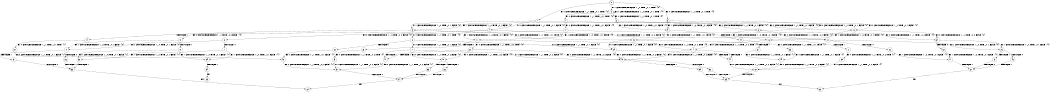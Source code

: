 digraph BCG {
size = "7, 10.5";
center = TRUE;
node [shape = circle];
0 [peripheries = 2];
0 -> 1 [label = "EX !0 !ATOMIC_EXCH_BRANCH (1, +1, TRUE, +0, 1, TRUE) !{0}"];
0 -> 2 [label = "EX !1 !ATOMIC_EXCH_BRANCH (1, +0, TRUE, +0, 1, TRUE) !{0}"];
0 -> 3 [label = "EX !0 !ATOMIC_EXCH_BRANCH (1, +1, TRUE, +0, 1, TRUE) !{0}"];
1 -> 4 [label = "EX !0 !ATOMIC_EXCH_BRANCH (1, +1, TRUE, +0, 1, FALSE) !{0}"];
1 -> 5 [label = "EX !1 !ATOMIC_EXCH_BRANCH (1, +0, TRUE, +0, 1, FALSE) !{0}"];
1 -> 6 [label = "EX !0 !ATOMIC_EXCH_BRANCH (1, +1, TRUE, +0, 1, FALSE) !{0}"];
2 -> 2 [label = "EX !1 !ATOMIC_EXCH_BRANCH (1, +0, TRUE, +0, 1, TRUE) !{0}"];
2 -> 7 [label = "EX !0 !ATOMIC_EXCH_BRANCH (1, +1, TRUE, +0, 1, TRUE) !{0}"];
2 -> 8 [label = "EX !0 !ATOMIC_EXCH_BRANCH (1, +1, TRUE, +0, 1, TRUE) !{0}"];
3 -> 9 [label = "EX !1 !ATOMIC_EXCH_BRANCH (1, +0, TRUE, +0, 1, FALSE) !{0}"];
3 -> 6 [label = "EX !0 !ATOMIC_EXCH_BRANCH (1, +1, TRUE, +0, 1, FALSE) !{0}"];
4 -> 10 [label = "EX !0 !ATOMIC_EXCH_BRANCH (1, +1, TRUE, +0, 2, FALSE) !{0}"];
4 -> 11 [label = "EX !1 !ATOMIC_EXCH_BRANCH (1, +0, TRUE, +0, 1, FALSE) !{0}"];
4 -> 12 [label = "EX !0 !ATOMIC_EXCH_BRANCH (1, +1, TRUE, +0, 2, FALSE) !{0}"];
5 -> 13 [label = "EX !0 !ATOMIC_EXCH_BRANCH (1, +1, TRUE, +0, 1, TRUE) !{0}"];
5 -> 14 [label = "TERMINATE !1"];
5 -> 15 [label = "EX !0 !ATOMIC_EXCH_BRANCH (1, +1, TRUE, +0, 1, TRUE) !{0}"];
6 -> 16 [label = "EX !1 !ATOMIC_EXCH_BRANCH (1, +0, TRUE, +0, 1, FALSE) !{0}"];
6 -> 12 [label = "EX !0 !ATOMIC_EXCH_BRANCH (1, +1, TRUE, +0, 2, FALSE) !{0}"];
7 -> 17 [label = "EX !0 !ATOMIC_EXCH_BRANCH (1, +1, TRUE, +0, 1, FALSE) !{0}"];
7 -> 5 [label = "EX !1 !ATOMIC_EXCH_BRANCH (1, +0, TRUE, +0, 1, FALSE) !{0}"];
7 -> 18 [label = "EX !0 !ATOMIC_EXCH_BRANCH (1, +1, TRUE, +0, 1, FALSE) !{0}"];
8 -> 9 [label = "EX !1 !ATOMIC_EXCH_BRANCH (1, +0, TRUE, +0, 1, FALSE) !{0}"];
8 -> 18 [label = "EX !0 !ATOMIC_EXCH_BRANCH (1, +1, TRUE, +0, 1, FALSE) !{0}"];
9 -> 19 [label = "TERMINATE !1"];
9 -> 15 [label = "EX !0 !ATOMIC_EXCH_BRANCH (1, +1, TRUE, +0, 1, TRUE) !{0}"];
10 -> 20 [label = "EX !1 !ATOMIC_EXCH_BRANCH (1, +0, TRUE, +0, 1, FALSE) !{0}"];
10 -> 21 [label = "TERMINATE !0"];
11 -> 22 [label = "EX !0 !ATOMIC_EXCH_BRANCH (1, +1, TRUE, +0, 2, TRUE) !{0}"];
11 -> 23 [label = "TERMINATE !1"];
11 -> 24 [label = "EX !0 !ATOMIC_EXCH_BRANCH (1, +1, TRUE, +0, 2, TRUE) !{0}"];
12 -> 25 [label = "EX !1 !ATOMIC_EXCH_BRANCH (1, +0, TRUE, +0, 1, FALSE) !{0}"];
12 -> 26 [label = "TERMINATE !0"];
13 -> 27 [label = "EX !0 !ATOMIC_EXCH_BRANCH (1, +1, TRUE, +0, 1, FALSE) !{0}"];
13 -> 28 [label = "TERMINATE !1"];
13 -> 29 [label = "EX !0 !ATOMIC_EXCH_BRANCH (1, +1, TRUE, +0, 1, FALSE) !{0}"];
14 -> 30 [label = "EX !0 !ATOMIC_EXCH_BRANCH (1, +1, TRUE, +0, 1, TRUE) !{1}"];
15 -> 31 [label = "TERMINATE !1"];
15 -> 29 [label = "EX !0 !ATOMIC_EXCH_BRANCH (1, +1, TRUE, +0, 1, FALSE) !{0}"];
16 -> 32 [label = "TERMINATE !1"];
16 -> 24 [label = "EX !0 !ATOMIC_EXCH_BRANCH (1, +1, TRUE, +0, 2, TRUE) !{0}"];
17 -> 33 [label = "EX !0 !ATOMIC_EXCH_BRANCH (1, +1, TRUE, +0, 2, FALSE) !{0}"];
17 -> 11 [label = "EX !1 !ATOMIC_EXCH_BRANCH (1, +0, TRUE, +0, 1, FALSE) !{0}"];
17 -> 34 [label = "EX !0 !ATOMIC_EXCH_BRANCH (1, +1, TRUE, +0, 2, FALSE) !{0}"];
18 -> 16 [label = "EX !1 !ATOMIC_EXCH_BRANCH (1, +0, TRUE, +0, 1, FALSE) !{0}"];
18 -> 34 [label = "EX !0 !ATOMIC_EXCH_BRANCH (1, +1, TRUE, +0, 2, FALSE) !{0}"];
19 -> 35 [label = "EX !0 !ATOMIC_EXCH_BRANCH (1, +1, TRUE, +0, 1, TRUE) !{1}"];
20 -> 36 [label = "TERMINATE !0"];
20 -> 37 [label = "TERMINATE !1"];
21 -> 38 [label = "EX !1 !ATOMIC_EXCH_BRANCH (1, +0, TRUE, +0, 1, FALSE) !{1}"];
21 -> 39 [label = "EX !1 !ATOMIC_EXCH_BRANCH (1, +0, TRUE, +0, 1, FALSE) !{1}"];
22 -> 40 [label = "EX !0 !ATOMIC_EXCH_BRANCH (1, +1, TRUE, +0, 2, FALSE) !{0}"];
22 -> 41 [label = "TERMINATE !1"];
22 -> 42 [label = "EX !0 !ATOMIC_EXCH_BRANCH (1, +1, TRUE, +0, 2, FALSE) !{0}"];
23 -> 43 [label = "EX !0 !ATOMIC_EXCH_BRANCH (1, +1, TRUE, +0, 2, TRUE) !{1}"];
24 -> 44 [label = "TERMINATE !1"];
24 -> 42 [label = "EX !0 !ATOMIC_EXCH_BRANCH (1, +1, TRUE, +0, 2, FALSE) !{0}"];
25 -> 45 [label = "TERMINATE !0"];
25 -> 46 [label = "TERMINATE !1"];
26 -> 47 [label = "EX !1 !ATOMIC_EXCH_BRANCH (1, +0, TRUE, +0, 1, FALSE) !{1}"];
27 -> 40 [label = "EX !0 !ATOMIC_EXCH_BRANCH (1, +1, TRUE, +0, 2, FALSE) !{0}"];
27 -> 41 [label = "TERMINATE !1"];
27 -> 42 [label = "EX !0 !ATOMIC_EXCH_BRANCH (1, +1, TRUE, +0, 2, FALSE) !{0}"];
28 -> 48 [label = "EX !0 !ATOMIC_EXCH_BRANCH (1, +1, TRUE, +0, 1, FALSE) !{1}"];
29 -> 44 [label = "TERMINATE !1"];
29 -> 42 [label = "EX !0 !ATOMIC_EXCH_BRANCH (1, +1, TRUE, +0, 2, FALSE) !{0}"];
30 -> 48 [label = "EX !0 !ATOMIC_EXCH_BRANCH (1, +1, TRUE, +0, 1, FALSE) !{1}"];
31 -> 49 [label = "EX !0 !ATOMIC_EXCH_BRANCH (1, +1, TRUE, +0, 1, FALSE) !{1}"];
32 -> 50 [label = "EX !0 !ATOMIC_EXCH_BRANCH (1, +1, TRUE, +0, 2, TRUE) !{1}"];
33 -> 20 [label = "EX !1 !ATOMIC_EXCH_BRANCH (1, +0, TRUE, +0, 1, FALSE) !{0}"];
33 -> 51 [label = "TERMINATE !0"];
34 -> 25 [label = "EX !1 !ATOMIC_EXCH_BRANCH (1, +0, TRUE, +0, 1, FALSE) !{0}"];
34 -> 52 [label = "TERMINATE !0"];
35 -> 49 [label = "EX !0 !ATOMIC_EXCH_BRANCH (1, +1, TRUE, +0, 1, FALSE) !{1}"];
36 -> 53 [label = "TERMINATE !1"];
37 -> 53 [label = "TERMINATE !0"];
38 -> 53 [label = "TERMINATE !1"];
39 -> 54 [label = "TERMINATE !1"];
40 -> 55 [label = "TERMINATE !0"];
40 -> 56 [label = "TERMINATE !1"];
41 -> 57 [label = "EX !0 !ATOMIC_EXCH_BRANCH (1, +1, TRUE, +0, 2, FALSE) !{1}"];
42 -> 58 [label = "TERMINATE !0"];
42 -> 59 [label = "TERMINATE !1"];
43 -> 57 [label = "EX !0 !ATOMIC_EXCH_BRANCH (1, +1, TRUE, +0, 2, FALSE) !{1}"];
44 -> 60 [label = "EX !0 !ATOMIC_EXCH_BRANCH (1, +1, TRUE, +0, 2, FALSE) !{1}"];
45 -> 61 [label = "TERMINATE !1"];
46 -> 61 [label = "TERMINATE !0"];
47 -> 61 [label = "TERMINATE !1"];
48 -> 57 [label = "EX !0 !ATOMIC_EXCH_BRANCH (1, +1, TRUE, +0, 2, FALSE) !{1}"];
49 -> 60 [label = "EX !0 !ATOMIC_EXCH_BRANCH (1, +1, TRUE, +0, 2, FALSE) !{1}"];
50 -> 60 [label = "EX !0 !ATOMIC_EXCH_BRANCH (1, +1, TRUE, +0, 2, FALSE) !{1}"];
51 -> 38 [label = "EX !1 !ATOMIC_EXCH_BRANCH (1, +0, TRUE, +0, 1, FALSE) !{1}"];
51 -> 39 [label = "EX !1 !ATOMIC_EXCH_BRANCH (1, +0, TRUE, +0, 1, FALSE) !{1}"];
52 -> 47 [label = "EX !1 !ATOMIC_EXCH_BRANCH (1, +0, TRUE, +0, 1, FALSE) !{1}"];
53 -> 62 [label = "exit"];
54 -> 63 [label = "exit"];
55 -> 64 [label = "TERMINATE !1"];
56 -> 64 [label = "TERMINATE !0"];
57 -> 64 [label = "TERMINATE !0"];
58 -> 65 [label = "TERMINATE !1"];
59 -> 65 [label = "TERMINATE !0"];
60 -> 65 [label = "TERMINATE !0"];
61 -> 66 [label = "exit"];
64 -> 62 [label = "exit"];
65 -> 66 [label = "exit"];
}
